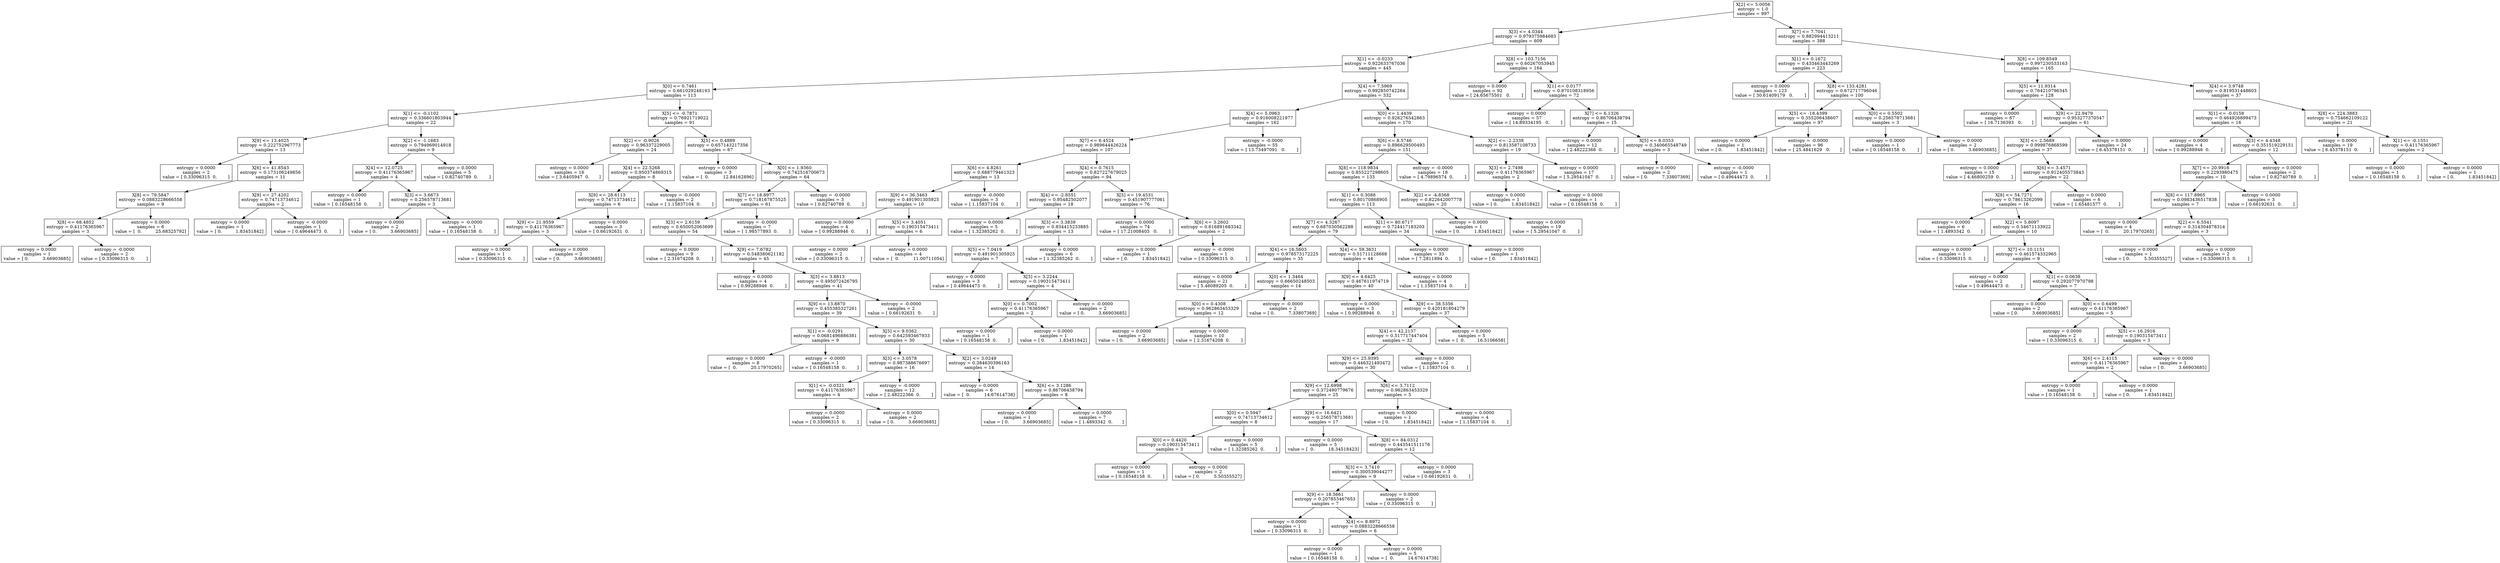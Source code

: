 digraph Tree {
0 [label="X[2] <= 5.0056\nentropy = 1.0\nsamples = 997", shape="box"] ;
1 [label="X[3] <= 4.0344\nentropy = 0.979375984683\nsamples = 609", shape="box"] ;
0 -> 1 ;
2 [label="X[1] <= -0.0233\nentropy = 0.922633767036\nsamples = 445", shape="box"] ;
1 -> 2 ;
3 [label="X[0] <= 0.7461\nentropy = 0.661029248193\nsamples = 113", shape="box"] ;
2 -> 3 ;
4 [label="X[1] <= -0.1102\nentropy = 0.336601803944\nsamples = 22", shape="box"] ;
3 -> 4 ;
5 [label="X[9] <= 13.4025\nentropy = 0.222752967773\nsamples = 13", shape="box"] ;
4 -> 5 ;
6 [label="entropy = 0.0000\nsamples = 2\nvalue = [ 0.33096315  0.        ]", shape="box"] ;
5 -> 6 ;
7 [label="X[6] <= 41.8543\nentropy = 0.173106249856\nsamples = 11", shape="box"] ;
5 -> 7 ;
8 [label="X[8] <= 79.5847\nentropy = 0.0883228666558\nsamples = 9", shape="box"] ;
7 -> 8 ;
9 [label="X[8] <= 68.4852\nentropy = 0.41176365967\nsamples = 3", shape="box"] ;
8 -> 9 ;
10 [label="entropy = 0.0000\nsamples = 1\nvalue = [ 0.          3.66903685]", shape="box"] ;
9 -> 10 ;
11 [label="entropy = -0.0000\nsamples = 2\nvalue = [ 0.33096315  0.        ]", shape="box"] ;
9 -> 11 ;
12 [label="entropy = 0.0000\nsamples = 6\nvalue = [  0.          25.68325792]", shape="box"] ;
8 -> 12 ;
13 [label="X[9] <= 27.4202\nentropy = 0.74713734612\nsamples = 2", shape="box"] ;
7 -> 13 ;
14 [label="entropy = 0.0000\nsamples = 1\nvalue = [ 0.          1.83451842]", shape="box"] ;
13 -> 14 ;
15 [label="entropy = -0.0000\nsamples = 1\nvalue = [ 0.49644473  0.        ]", shape="box"] ;
13 -> 15 ;
16 [label="X[2] <= -1.1683\nentropy = 0.794969014918\nsamples = 9", shape="box"] ;
4 -> 16 ;
17 [label="X[4] <= 12.0725\nentropy = 0.41176365967\nsamples = 4", shape="box"] ;
16 -> 17 ;
18 [label="entropy = 0.0000\nsamples = 1\nvalue = [ 0.16548158  0.        ]", shape="box"] ;
17 -> 18 ;
19 [label="X[3] <= 3.6673\nentropy = 0.256578713681\nsamples = 3", shape="box"] ;
17 -> 19 ;
20 [label="entropy = 0.0000\nsamples = 2\nvalue = [ 0.          3.66903685]", shape="box"] ;
19 -> 20 ;
21 [label="entropy = -0.0000\nsamples = 1\nvalue = [ 0.16548158  0.        ]", shape="box"] ;
19 -> 21 ;
22 [label="entropy = 0.0000\nsamples = 5\nvalue = [ 0.82740789  0.        ]", shape="box"] ;
16 -> 22 ;
23 [label="X[5] <= -0.7871\nentropy = 0.76921719022\nsamples = 91", shape="box"] ;
3 -> 23 ;
24 [label="X[2] <= -0.9026\nentropy = 0.96337229005\nsamples = 24", shape="box"] ;
23 -> 24 ;
25 [label="entropy = 0.0000\nsamples = 16\nvalue = [ 3.6405947  0.       ]", shape="box"] ;
24 -> 25 ;
26 [label="X[4] <= 22.5268\nentropy = 0.950374869315\nsamples = 8", shape="box"] ;
24 -> 26 ;
27 [label="X[9] <= 28.6113\nentropy = 0.74713734612\nsamples = 6", shape="box"] ;
26 -> 27 ;
28 [label="X[9] <= 21.9559\nentropy = 0.41176365967\nsamples = 3", shape="box"] ;
27 -> 28 ;
29 [label="entropy = 0.0000\nsamples = 1\nvalue = [ 0.33096315  0.        ]", shape="box"] ;
28 -> 29 ;
30 [label="entropy = 0.0000\nsamples = 2\nvalue = [ 0.          3.66903685]", shape="box"] ;
28 -> 30 ;
31 [label="entropy = 0.0000\nsamples = 3\nvalue = [ 0.66192631  0.        ]", shape="box"] ;
27 -> 31 ;
32 [label="entropy = -0.0000\nsamples = 2\nvalue = [ 1.15837104  0.        ]", shape="box"] ;
26 -> 32 ;
33 [label="X[5] <= 0.4889\nentropy = 0.657143217356\nsamples = 67", shape="box"] ;
23 -> 33 ;
34 [label="entropy = 0.0000\nsamples = 3\nvalue = [  0.          12.84162896]", shape="box"] ;
33 -> 34 ;
35 [label="X[0] <= 1.9360\nentropy = 0.742516700673\nsamples = 64", shape="box"] ;
33 -> 35 ;
36 [label="X[7] <= 18.8977\nentropy = 0.718167875525\nsamples = 61", shape="box"] ;
35 -> 36 ;
37 [label="X[3] <= 2.6159\nentropy = 0.650052063699\nsamples = 54", shape="box"] ;
36 -> 37 ;
38 [label="entropy = 0.0000\nsamples = 9\nvalue = [ 2.31674208  0.        ]", shape="box"] ;
37 -> 38 ;
39 [label="X[9] <= 7.6782\nentropy = 0.548380621182\nsamples = 45", shape="box"] ;
37 -> 39 ;
40 [label="entropy = 0.0000\nsamples = 4\nvalue = [ 0.99288946  0.        ]", shape="box"] ;
39 -> 40 ;
41 [label="X[3] <= 3.8813\nentropy = 0.495072426795\nsamples = 41", shape="box"] ;
39 -> 41 ;
42 [label="X[9] <= 13.8870\nentropy = 0.455385327261\nsamples = 39", shape="box"] ;
41 -> 42 ;
43 [label="X[1] <= -0.0291\nentropy = 0.0681496886381\nsamples = 9", shape="box"] ;
42 -> 43 ;
44 [label="entropy = 0.0000\nsamples = 8\nvalue = [  0.          20.17970265]", shape="box"] ;
43 -> 44 ;
45 [label="entropy = -0.0000\nsamples = 1\nvalue = [ 0.16548158  0.        ]", shape="box"] ;
43 -> 45 ;
46 [label="X[5] <= 9.0362\nentropy = 0.642593467933\nsamples = 30", shape="box"] ;
42 -> 46 ;
47 [label="X[3] <= 3.0578\nentropy = 0.987388676697\nsamples = 16", shape="box"] ;
46 -> 47 ;
48 [label="X[1] <= -0.0321\nentropy = 0.41176365967\nsamples = 4", shape="box"] ;
47 -> 48 ;
49 [label="entropy = 0.0000\nsamples = 2\nvalue = [ 0.33096315  0.        ]", shape="box"] ;
48 -> 49 ;
50 [label="entropy = 0.0000\nsamples = 2\nvalue = [ 0.          3.66903685]", shape="box"] ;
48 -> 50 ;
51 [label="entropy = -0.0000\nsamples = 12\nvalue = [ 2.48222366  0.        ]", shape="box"] ;
47 -> 51 ;
52 [label="X[2] <= 3.0249\nentropy = 0.384630396163\nsamples = 14", shape="box"] ;
46 -> 52 ;
53 [label="entropy = 0.0000\nsamples = 6\nvalue = [  0.          14.67614738]", shape="box"] ;
52 -> 53 ;
54 [label="X[6] <= 3.1286\nentropy = 0.86706438794\nsamples = 8", shape="box"] ;
52 -> 54 ;
55 [label="entropy = 0.0000\nsamples = 1\nvalue = [ 0.          3.66903685]", shape="box"] ;
54 -> 55 ;
56 [label="entropy = 0.0000\nsamples = 7\nvalue = [ 1.4893342  0.       ]", shape="box"] ;
54 -> 56 ;
57 [label="entropy = -0.0000\nsamples = 2\nvalue = [ 0.66192631  0.        ]", shape="box"] ;
41 -> 57 ;
58 [label="entropy = -0.0000\nsamples = 7\nvalue = [ 1.98577893  0.        ]", shape="box"] ;
36 -> 58 ;
59 [label="entropy = -0.0000\nsamples = 3\nvalue = [ 0.82740789  0.        ]", shape="box"] ;
35 -> 59 ;
60 [label="X[4] <= 7.5969\nentropy = 0.992850742264\nsamples = 332", shape="box"] ;
2 -> 60 ;
61 [label="X[4] <= 5.0963\nentropy = 0.916008221977\nsamples = 162", shape="box"] ;
60 -> 61 ;
62 [label="X[7] <= 6.4524\nentropy = 0.989644426224\nsamples = 107", shape="box"] ;
61 -> 62 ;
63 [label="X[6] <= 4.8261\nentropy = 0.688779461323\nsamples = 13", shape="box"] ;
62 -> 63 ;
64 [label="X[9] <= 36.3463\nentropy = 0.491901305925\nsamples = 10", shape="box"] ;
63 -> 64 ;
65 [label="entropy = 0.0000\nsamples = 4\nvalue = [ 0.99288946  0.        ]", shape="box"] ;
64 -> 65 ;
66 [label="X[5] <= 3.4051\nentropy = 0.190315473411\nsamples = 6", shape="box"] ;
64 -> 66 ;
67 [label="entropy = 0.0000\nsamples = 2\nvalue = [ 0.33096315  0.        ]", shape="box"] ;
66 -> 67 ;
68 [label="entropy = 0.0000\nsamples = 4\nvalue = [  0.          11.00711054]", shape="box"] ;
66 -> 68 ;
69 [label="entropy = -0.0000\nsamples = 3\nvalue = [ 1.15837104  0.        ]", shape="box"] ;
63 -> 69 ;
70 [label="X[4] <= 0.7615\nentropy = 0.827227679025\nsamples = 94", shape="box"] ;
62 -> 70 ;
71 [label="X[4] <= -2.8551\nentropy = 0.95482502077\nsamples = 18", shape="box"] ;
70 -> 71 ;
72 [label="entropy = 0.0000\nsamples = 5\nvalue = [ 1.32385262  0.        ]", shape="box"] ;
71 -> 72 ;
73 [label="X[3] <= 3.3839\nentropy = 0.834415233885\nsamples = 13", shape="box"] ;
71 -> 73 ;
74 [label="X[5] <= 7.0419\nentropy = 0.491901305925\nsamples = 7", shape="box"] ;
73 -> 74 ;
75 [label="entropy = 0.0000\nsamples = 3\nvalue = [ 0.49644473  0.        ]", shape="box"] ;
74 -> 75 ;
76 [label="X[3] <= 3.2244\nentropy = 0.190315473411\nsamples = 4", shape="box"] ;
74 -> 76 ;
77 [label="X[0] <= 0.7002\nentropy = 0.41176365967\nsamples = 2", shape="box"] ;
76 -> 77 ;
78 [label="entropy = 0.0000\nsamples = 1\nvalue = [ 0.16548158  0.        ]", shape="box"] ;
77 -> 78 ;
79 [label="entropy = 0.0000\nsamples = 1\nvalue = [ 0.          1.83451842]", shape="box"] ;
77 -> 79 ;
80 [label="entropy = -0.0000\nsamples = 2\nvalue = [ 0.          3.66903685]", shape="box"] ;
76 -> 80 ;
81 [label="entropy = 0.0000\nsamples = 6\nvalue = [ 1.32385262  0.        ]", shape="box"] ;
73 -> 81 ;
82 [label="X[5] <= 19.4531\nentropy = 0.451907777061\nsamples = 76", shape="box"] ;
70 -> 82 ;
83 [label="entropy = 0.0000\nsamples = 74\nvalue = [ 17.21008403   0.        ]", shape="box"] ;
82 -> 83 ;
84 [label="X[6] <= 3.2602\nentropy = 0.616891683342\nsamples = 2", shape="box"] ;
82 -> 84 ;
85 [label="entropy = 0.0000\nsamples = 1\nvalue = [ 0.          1.83451842]", shape="box"] ;
84 -> 85 ;
86 [label="entropy = -0.0000\nsamples = 1\nvalue = [ 0.33096315  0.        ]", shape="box"] ;
84 -> 86 ;
87 [label="entropy = -0.0000\nsamples = 55\nvalue = [ 13.73497091   0.        ]", shape="box"] ;
61 -> 87 ;
88 [label="X[0] <= 1.4439\nentropy = 0.926276542863\nsamples = 170", shape="box"] ;
60 -> 88 ;
89 [label="X[6] <= 8.5746\nentropy = 0.896629500493\nsamples = 151", shape="box"] ;
88 -> 89 ;
90 [label="X[8] <= 118.9834\nentropy = 0.855227298605\nsamples = 133", shape="box"] ;
89 -> 90 ;
91 [label="X[1] <= 0.3088\nentropy = 0.80170868905\nsamples = 113", shape="box"] ;
90 -> 91 ;
92 [label="X[7] <= 4.3267\nentropy = 0.687030562288\nsamples = 79", shape="box"] ;
91 -> 92 ;
93 [label="X[4] <= 16.5603\nentropy = 0.978573172225\nsamples = 35", shape="box"] ;
92 -> 93 ;
94 [label="entropy = 0.0000\nsamples = 21\nvalue = [ 5.46089205  0.        ]", shape="box"] ;
93 -> 94 ;
95 [label="X[0] <= 1.3464\nentropy = 0.66650248503\nsamples = 14", shape="box"] ;
93 -> 95 ;
96 [label="X[0] <= 0.4308\nentropy = 0.962863453329\nsamples = 12", shape="box"] ;
95 -> 96 ;
97 [label="entropy = 0.0000\nsamples = 2\nvalue = [ 0.          3.66903685]", shape="box"] ;
96 -> 97 ;
98 [label="entropy = 0.0000\nsamples = 10\nvalue = [ 2.31674208  0.        ]", shape="box"] ;
96 -> 98 ;
99 [label="entropy = -0.0000\nsamples = 2\nvalue = [ 0.          7.33807369]", shape="box"] ;
95 -> 99 ;
100 [label="X[4] <= 59.3631\nentropy = 0.51711128668\nsamples = 44", shape="box"] ;
92 -> 100 ;
101 [label="X[9] <= 4.6425\nentropy = 0.467611974719\nsamples = 40", shape="box"] ;
100 -> 101 ;
102 [label="entropy = 0.0000\nsamples = 3\nvalue = [ 0.99288946  0.        ]", shape="box"] ;
101 -> 102 ;
103 [label="X[9] <= 38.5356\nentropy = 0.420181804279\nsamples = 37", shape="box"] ;
101 -> 103 ;
104 [label="X[4] <= 42.2137\nentropy = 0.517717447404\nsamples = 32", shape="box"] ;
103 -> 104 ;
105 [label="X[9] <= 25.9395\nentropy = 0.446321493472\nsamples = 30", shape="box"] ;
104 -> 105 ;
106 [label="X[9] <= 12.6998\nentropy = 0.372490779676\nsamples = 25", shape="box"] ;
105 -> 106 ;
107 [label="X[0] <= 0.5947\nentropy = 0.74713734612\nsamples = 8", shape="box"] ;
106 -> 107 ;
108 [label="X[0] <= 0.4420\nentropy = 0.190315473411\nsamples = 3", shape="box"] ;
107 -> 108 ;
109 [label="entropy = 0.0000\nsamples = 1\nvalue = [ 0.16548158  0.        ]", shape="box"] ;
108 -> 109 ;
110 [label="entropy = 0.0000\nsamples = 2\nvalue = [ 0.          5.50355527]", shape="box"] ;
108 -> 110 ;
111 [label="entropy = 0.0000\nsamples = 5\nvalue = [ 1.32385262  0.        ]", shape="box"] ;
107 -> 111 ;
112 [label="X[9] <= 16.6421\nentropy = 0.256578713681\nsamples = 17", shape="box"] ;
106 -> 112 ;
113 [label="entropy = 0.0000\nsamples = 5\nvalue = [  0.          18.34518423]", shape="box"] ;
112 -> 113 ;
114 [label="X[8] <= 84.0312\nentropy = 0.443541511176\nsamples = 12", shape="box"] ;
112 -> 114 ;
115 [label="X[3] <= 3.7410\nentropy = 0.300539044277\nsamples = 9", shape="box"] ;
114 -> 115 ;
116 [label="X[9] <= 18.5661\nentropy = 0.207853467653\nsamples = 7", shape="box"] ;
115 -> 116 ;
117 [label="entropy = 0.0000\nsamples = 1\nvalue = [ 0.33096315  0.        ]", shape="box"] ;
116 -> 117 ;
118 [label="X[4] <= 8.8972\nentropy = 0.0883228666558\nsamples = 6", shape="box"] ;
116 -> 118 ;
119 [label="entropy = 0.0000\nsamples = 1\nvalue = [ 0.16548158  0.        ]", shape="box"] ;
118 -> 119 ;
120 [label="entropy = 0.0000\nsamples = 5\nvalue = [  0.          14.67614738]", shape="box"] ;
118 -> 120 ;
121 [label="entropy = 0.0000\nsamples = 2\nvalue = [ 0.33096315  0.        ]", shape="box"] ;
115 -> 121 ;
122 [label="entropy = 0.0000\nsamples = 3\nvalue = [ 0.66192631  0.        ]", shape="box"] ;
114 -> 122 ;
123 [label="X[6] <= 3.7112\nentropy = 0.962863453329\nsamples = 5", shape="box"] ;
105 -> 123 ;
124 [label="entropy = 0.0000\nsamples = 1\nvalue = [ 0.          1.83451842]", shape="box"] ;
123 -> 124 ;
125 [label="entropy = 0.0000\nsamples = 4\nvalue = [ 1.15837104  0.        ]", shape="box"] ;
123 -> 125 ;
126 [label="entropy = 0.0000\nsamples = 2\nvalue = [ 1.15837104  0.        ]", shape="box"] ;
104 -> 126 ;
127 [label="entropy = 0.0000\nsamples = 5\nvalue = [  0.         16.5106658]", shape="box"] ;
103 -> 127 ;
128 [label="entropy = 0.0000\nsamples = 4\nvalue = [ 1.15837104  0.        ]", shape="box"] ;
100 -> 128 ;
129 [label="X[1] <= 80.6717\nentropy = 0.724417183203\nsamples = 34", shape="box"] ;
91 -> 129 ;
130 [label="entropy = 0.0000\nsamples = 33\nvalue = [ 7.2811894  0.       ]", shape="box"] ;
129 -> 130 ;
131 [label="entropy = 0.0000\nsamples = 1\nvalue = [ 0.          1.83451842]", shape="box"] ;
129 -> 131 ;
132 [label="X[2] <= -4.8368\nentropy = 0.822642007778\nsamples = 20", shape="box"] ;
90 -> 132 ;
133 [label="entropy = 0.0000\nsamples = 1\nvalue = [ 0.          1.83451842]", shape="box"] ;
132 -> 133 ;
134 [label="entropy = 0.0000\nsamples = 19\nvalue = [ 5.29541047  0.        ]", shape="box"] ;
132 -> 134 ;
135 [label="entropy = -0.0000\nsamples = 18\nvalue = [ 4.79896574  0.        ]", shape="box"] ;
89 -> 135 ;
136 [label="X[2] <= -2.2338\nentropy = 0.813587108733\nsamples = 19", shape="box"] ;
88 -> 136 ;
137 [label="X[3] <= 2.7498\nentropy = 0.41176365967\nsamples = 2", shape="box"] ;
136 -> 137 ;
138 [label="entropy = 0.0000\nsamples = 1\nvalue = [ 0.          1.83451842]", shape="box"] ;
137 -> 138 ;
139 [label="entropy = 0.0000\nsamples = 1\nvalue = [ 0.16548158  0.        ]", shape="box"] ;
137 -> 139 ;
140 [label="entropy = 0.0000\nsamples = 17\nvalue = [ 5.29541047  0.        ]", shape="box"] ;
136 -> 140 ;
141 [label="X[8] <= 103.7156\nentropy = 0.60267053945\nsamples = 164", shape="box"] ;
1 -> 141 ;
142 [label="entropy = 0.0000\nsamples = 92\nvalue = [ 24.65675501   0.        ]", shape="box"] ;
141 -> 142 ;
143 [label="X[1] <= 0.0177\nentropy = 0.870108318956\nsamples = 72", shape="box"] ;
141 -> 143 ;
144 [label="entropy = 0.0000\nsamples = 57\nvalue = [ 14.89334195   0.        ]", shape="box"] ;
143 -> 144 ;
145 [label="X[7] <= 6.1326\nentropy = 0.86706438794\nsamples = 15", shape="box"] ;
143 -> 145 ;
146 [label="entropy = 0.0000\nsamples = 12\nvalue = [ 2.48222366  0.        ]", shape="box"] ;
145 -> 146 ;
147 [label="X[5] <= 8.0353\nentropy = 0.340665548749\nsamples = 3", shape="box"] ;
145 -> 147 ;
148 [label="entropy = 0.0000\nsamples = 2\nvalue = [ 0.          7.33807369]", shape="box"] ;
147 -> 148 ;
149 [label="entropy = -0.0000\nsamples = 1\nvalue = [ 0.49644473  0.        ]", shape="box"] ;
147 -> 149 ;
150 [label="X[7] <= 7.7041\nentropy = 0.882994413211\nsamples = 388", shape="box"] ;
0 -> 150 ;
151 [label="X[1] <= 0.1672\nentropy = 0.433463443269\nsamples = 223", shape="box"] ;
150 -> 151 ;
152 [label="entropy = 0.0000\nsamples = 123\nvalue = [ 30.61409179   0.        ]", shape="box"] ;
151 -> 152 ;
153 [label="X[8] <= 133.4281\nentropy = 0.672717796046\nsamples = 100", shape="box"] ;
151 -> 153 ;
154 [label="X[5] <= -18.4399\nentropy = 0.355206438607\nsamples = 97", shape="box"] ;
153 -> 154 ;
155 [label="entropy = 0.0000\nsamples = 1\nvalue = [ 0.          1.83451842]", shape="box"] ;
154 -> 155 ;
156 [label="entropy = -0.0000\nsamples = 96\nvalue = [ 25.4841629   0.       ]", shape="box"] ;
154 -> 156 ;
157 [label="X[0] <= 0.5502\nentropy = 0.256578713681\nsamples = 3", shape="box"] ;
153 -> 157 ;
158 [label="entropy = 0.0000\nsamples = 1\nvalue = [ 0.16548158  0.        ]", shape="box"] ;
157 -> 158 ;
159 [label="entropy = 0.0000\nsamples = 2\nvalue = [ 0.          3.66903685]", shape="box"] ;
157 -> 159 ;
160 [label="X[8] <= 109.8549\nentropy = 0.997230533163\nsamples = 165", shape="box"] ;
150 -> 160 ;
161 [label="X[5] <= 11.9314\nentropy = 0.764210796345\nsamples = 128", shape="box"] ;
160 -> 161 ;
162 [label="entropy = 0.0000\nsamples = 67\nvalue = [ 16.7136393   0.       ]", shape="box"] ;
161 -> 162 ;
163 [label="X[9] <= 22.9479\nentropy = 0.953277370547\nsamples = 61", shape="box"] ;
161 -> 163 ;
164 [label="X[3] <= 2.5689\nentropy = 0.999876868599\nsamples = 37", shape="box"] ;
163 -> 164 ;
165 [label="entropy = 0.0000\nsamples = 15\nvalue = [ 4.46800259  0.        ]", shape="box"] ;
164 -> 165 ;
166 [label="X[6] <= 3.4571\nentropy = 0.912405573843\nsamples = 22", shape="box"] ;
164 -> 166 ;
167 [label="X[8] <= 54.7271\nentropy = 0.78613262099\nsamples = 16", shape="box"] ;
166 -> 167 ;
168 [label="entropy = 0.0000\nsamples = 6\nvalue = [ 1.4893342  0.       ]", shape="box"] ;
167 -> 168 ;
169 [label="X[2] <= 5.8097\nentropy = 0.54671133922\nsamples = 10", shape="box"] ;
167 -> 169 ;
170 [label="entropy = 0.0000\nsamples = 1\nvalue = [ 0.33096315  0.        ]", shape="box"] ;
169 -> 170 ;
171 [label="X[7] <= 10.1151\nentropy = 0.461574332965\nsamples = 9", shape="box"] ;
169 -> 171 ;
172 [label="entropy = 0.0000\nsamples = 2\nvalue = [ 0.49644473  0.        ]", shape="box"] ;
171 -> 172 ;
173 [label="X[1] <= 0.0638\nentropy = 0.292077970798\nsamples = 7", shape="box"] ;
171 -> 173 ;
174 [label="entropy = 0.0000\nsamples = 2\nvalue = [ 0.          3.66903685]", shape="box"] ;
173 -> 174 ;
175 [label="X[0] <= 0.6499\nentropy = 0.41176365967\nsamples = 5", shape="box"] ;
173 -> 175 ;
176 [label="entropy = 0.0000\nsamples = 2\nvalue = [ 0.33096315  0.        ]", shape="box"] ;
175 -> 176 ;
177 [label="X[5] <= 16.2916\nentropy = 0.190315473411\nsamples = 3", shape="box"] ;
175 -> 177 ;
178 [label="X[6] <= 2.4115\nentropy = 0.41176365967\nsamples = 2", shape="box"] ;
177 -> 178 ;
179 [label="entropy = 0.0000\nsamples = 1\nvalue = [ 0.16548158  0.        ]", shape="box"] ;
178 -> 179 ;
180 [label="entropy = 0.0000\nsamples = 1\nvalue = [ 0.          1.83451842]", shape="box"] ;
178 -> 180 ;
181 [label="entropy = -0.0000\nsamples = 1\nvalue = [ 0.          3.66903685]", shape="box"] ;
177 -> 181 ;
182 [label="entropy = 0.0000\nsamples = 6\nvalue = [ 1.65481577  0.        ]", shape="box"] ;
166 -> 182 ;
183 [label="entropy = 0.0000\nsamples = 24\nvalue = [ 6.45378151  0.        ]", shape="box"] ;
163 -> 183 ;
184 [label="X[4] <= 3.9748\nentropy = 0.819531448603\nsamples = 37", shape="box"] ;
160 -> 184 ;
185 [label="X[1] <= -0.0158\nentropy = 0.464926899473\nsamples = 16", shape="box"] ;
184 -> 185 ;
186 [label="entropy = 0.0000\nsamples = 4\nvalue = [ 0.99288946  0.        ]", shape="box"] ;
185 -> 186 ;
187 [label="X[3] <= 4.4348\nentropy = 0.351519229151\nsamples = 12", shape="box"] ;
185 -> 187 ;
188 [label="X[7] <= 20.9916\nentropy = 0.2293980475\nsamples = 10", shape="box"] ;
187 -> 188 ;
189 [label="X[8] <= 117.8965\nentropy = 0.0983436517838\nsamples = 7", shape="box"] ;
188 -> 189 ;
190 [label="entropy = 0.0000\nsamples = 4\nvalue = [  0.          20.17970265]", shape="box"] ;
189 -> 190 ;
191 [label="X[2] <= 6.5541\nentropy = 0.314304878314\nsamples = 3", shape="box"] ;
189 -> 191 ;
192 [label="entropy = 0.0000\nsamples = 1\nvalue = [ 0.          5.50355527]", shape="box"] ;
191 -> 192 ;
193 [label="entropy = 0.0000\nsamples = 2\nvalue = [ 0.33096315  0.        ]", shape="box"] ;
191 -> 193 ;
194 [label="entropy = 0.0000\nsamples = 3\nvalue = [ 0.66192631  0.        ]", shape="box"] ;
188 -> 194 ;
195 [label="entropy = 0.0000\nsamples = 2\nvalue = [ 0.82740789  0.        ]", shape="box"] ;
187 -> 195 ;
196 [label="X[8] <= 224.3883\nentropy = 0.754662109122\nsamples = 21", shape="box"] ;
184 -> 196 ;
197 [label="entropy = 0.0000\nsamples = 19\nvalue = [ 6.45378151  0.        ]", shape="box"] ;
196 -> 197 ;
198 [label="X[1] <= -0.1551\nentropy = 0.41176365967\nsamples = 2", shape="box"] ;
196 -> 198 ;
199 [label="entropy = 0.0000\nsamples = 1\nvalue = [ 0.16548158  0.        ]", shape="box"] ;
198 -> 199 ;
200 [label="entropy = 0.0000\nsamples = 1\nvalue = [ 0.          1.83451842]", shape="box"] ;
198 -> 200 ;
}